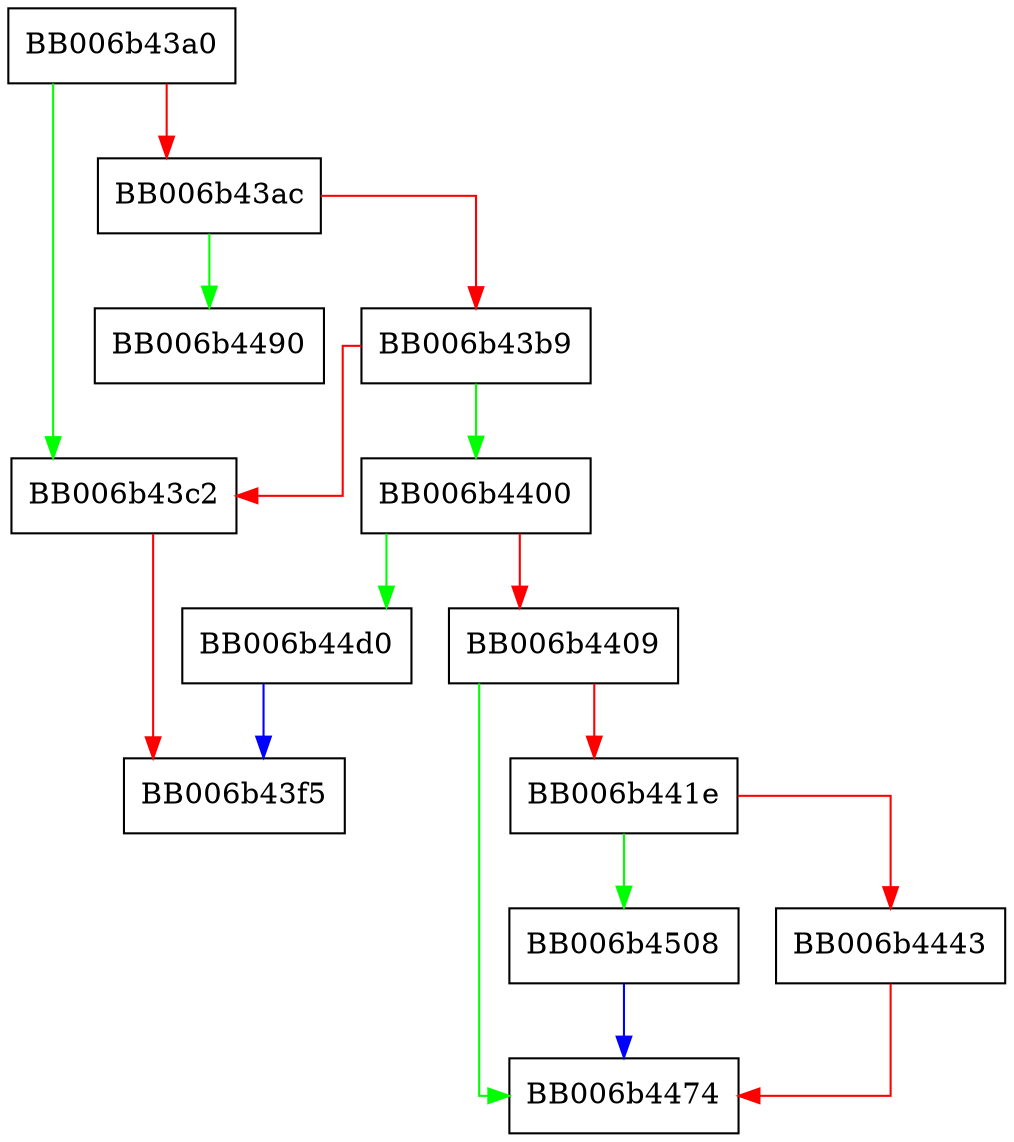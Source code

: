 digraph ec_to_type_specific_no_pub_der_encode {
  node [shape="box"];
  graph [splines=ortho];
  BB006b43a0 -> BB006b43c2 [color="green"];
  BB006b43a0 -> BB006b43ac [color="red"];
  BB006b43ac -> BB006b4490 [color="green"];
  BB006b43ac -> BB006b43b9 [color="red"];
  BB006b43b9 -> BB006b4400 [color="green"];
  BB006b43b9 -> BB006b43c2 [color="red"];
  BB006b43c2 -> BB006b43f5 [color="red"];
  BB006b4400 -> BB006b44d0 [color="green"];
  BB006b4400 -> BB006b4409 [color="red"];
  BB006b4409 -> BB006b4474 [color="green"];
  BB006b4409 -> BB006b441e [color="red"];
  BB006b441e -> BB006b4508 [color="green"];
  BB006b441e -> BB006b4443 [color="red"];
  BB006b4443 -> BB006b4474 [color="red"];
  BB006b44d0 -> BB006b43f5 [color="blue"];
  BB006b4508 -> BB006b4474 [color="blue"];
}